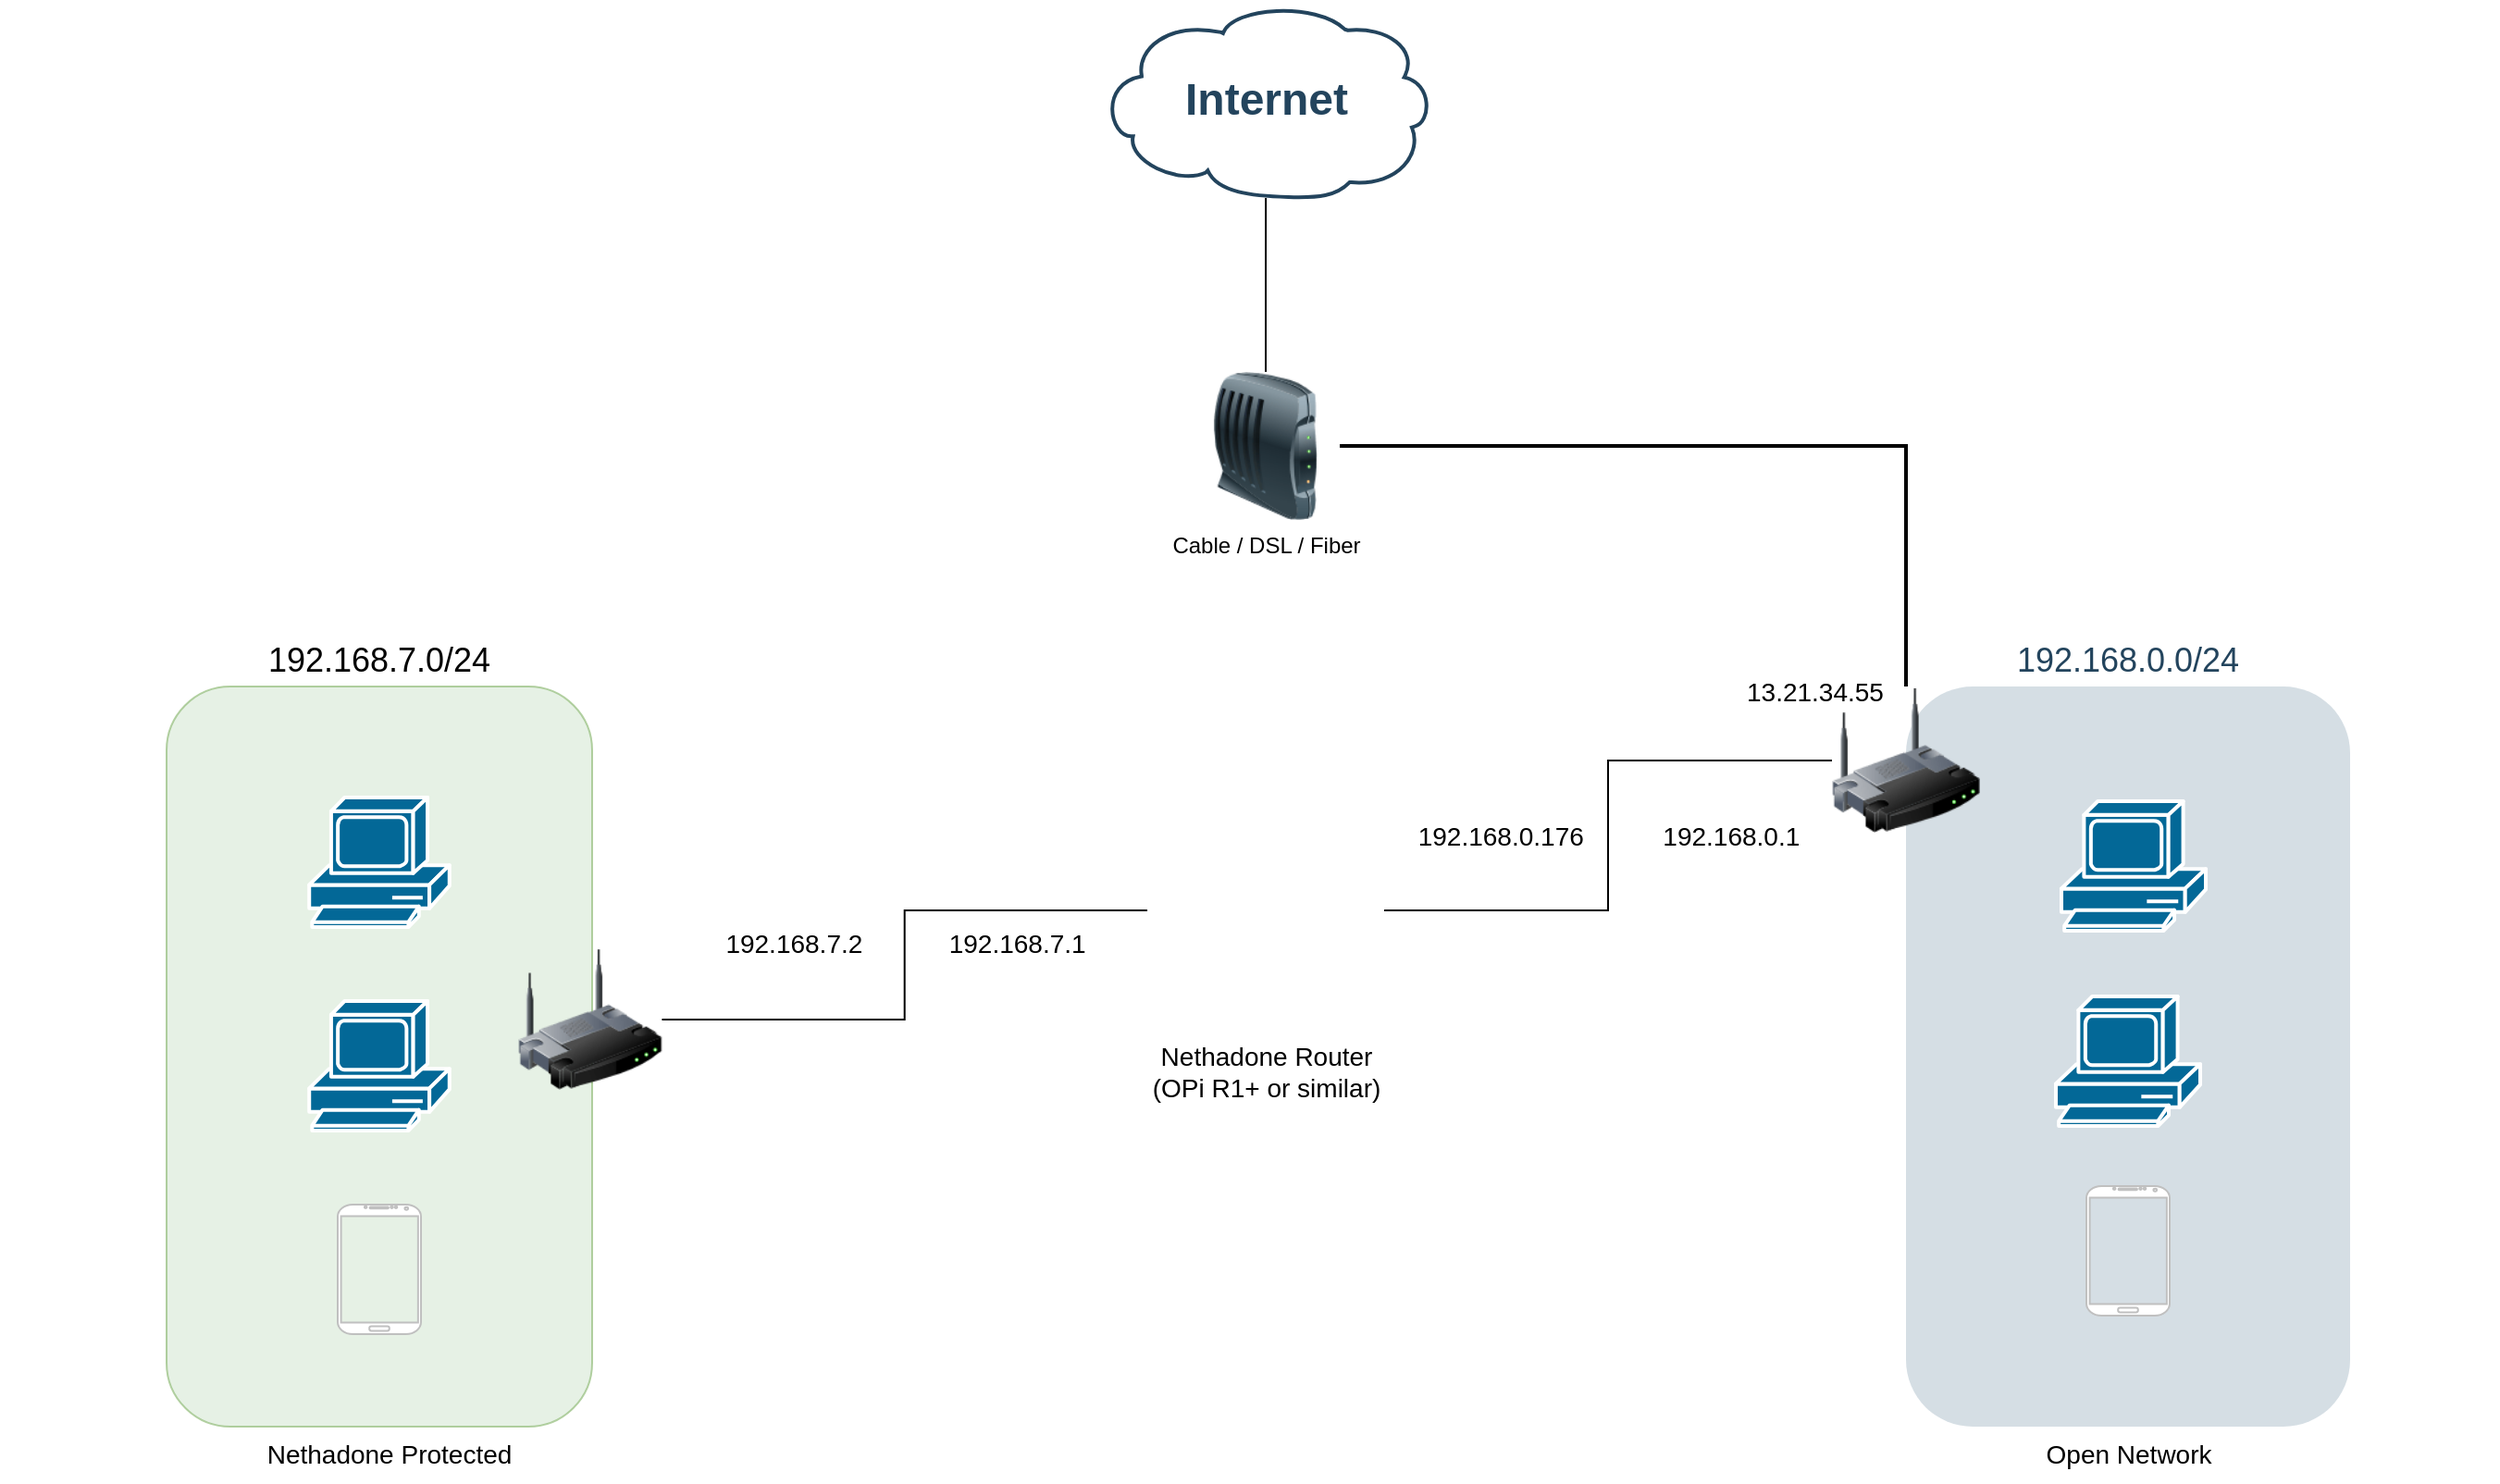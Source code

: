 <mxfile version="24.6.1" type="device">
  <diagram id="6a731a19-8d31-9384-78a2-239565b7b9f0" name="Page-1">
    <mxGraphModel dx="1562" dy="909" grid="1" gridSize="10" guides="1" tooltips="1" connect="1" arrows="1" fold="1" page="1" pageScale="1" pageWidth="827" pageHeight="1169" background="none" math="0" shadow="0">
      <root>
        <mxCell id="0" />
        <mxCell id="1" parent="0" />
        <mxCell id="kAfsiHfk6KGrJ5GCvc58-2258" value="&lt;div style=&quot;font-size: 14px;&quot;&gt;&lt;br style=&quot;font-size: 14px;&quot;&gt;&lt;/div&gt;&lt;div style=&quot;font-size: 14px;&quot;&gt;&lt;br style=&quot;font-size: 14px;&quot;&gt;&lt;/div&gt;&lt;div style=&quot;font-size: 14px;&quot;&gt;&lt;br style=&quot;font-size: 14px;&quot;&gt;&lt;/div&gt;&lt;div style=&quot;font-size: 14px;&quot;&gt;&lt;br style=&quot;font-size: 14px;&quot;&gt;&lt;/div&gt;&lt;div style=&quot;font-size: 14px;&quot;&gt;&lt;br style=&quot;font-size: 14px;&quot;&gt;&lt;/div&gt;&lt;div style=&quot;font-size: 14px;&quot;&gt;&lt;br style=&quot;font-size: 14px;&quot;&gt;&lt;/div&gt;&lt;div style=&quot;font-size: 14px;&quot;&gt;&lt;br&gt;&lt;/div&gt;13.21.34.55" style="edgeStyle=orthogonalEdgeStyle;rounded=0;orthogonalLoop=1;jettySize=auto;html=1;strokeWidth=2;endArrow=none;endFill=0;entryX=0.5;entryY=0;entryDx=0;entryDy=0;labelPosition=right;verticalLabelPosition=bottom;align=left;verticalAlign=top;labelBackgroundColor=none;fontSize=14;" parent="1" source="FAB3joIO5wq1E08m3I34-2163" target="kAfsiHfk6KGrJ5GCvc58-2263" edge="1">
          <mxGeometry relative="1" as="geometry">
            <mxPoint x="738.98" y="255" as="sourcePoint" />
          </mxGeometry>
        </mxCell>
        <mxCell id="kAfsiHfk6KGrJ5GCvc58-2267" value="&lt;div&gt;192.168.7.2&amp;nbsp; &amp;nbsp; &amp;nbsp; &amp;nbsp; &amp;nbsp; &amp;nbsp; 192.168.7.1&lt;br&gt;&lt;/div&gt;" style="edgeStyle=orthogonalEdgeStyle;rounded=0;orthogonalLoop=1;jettySize=auto;html=1;exitX=0;exitY=0.5;exitDx=0;exitDy=0;fontSize=14;labelPosition=center;verticalLabelPosition=top;align=center;verticalAlign=bottom;strokeColor=default;startArrow=none;startFill=0;endArrow=none;endFill=0;labelBackgroundColor=none;" parent="1" source="kAfsiHfk6KGrJ5GCvc58-2265" target="kAfsiHfk6KGrJ5GCvc58-2264" edge="1">
          <mxGeometry relative="1" as="geometry" />
        </mxCell>
        <mxCell id="kAfsiHfk6KGrJ5GCvc58-2265" value="&lt;div style=&quot;font-size: 14px;&quot;&gt;&lt;font style=&quot;font-size: 14px;&quot;&gt;Nethadone Router&lt;/font&gt;&lt;/div&gt;&lt;div style=&quot;font-size: 14px;&quot;&gt;&lt;font style=&quot;font-size: 14px;&quot;&gt;(OPi R1+ or similar)&lt;/font&gt;&lt;/div&gt;" style="shape=image;html=1;verticalAlign=top;verticalLabelPosition=bottom;labelBackgroundColor=none;imageAspect=0;aspect=fixed;image=https://cdn2.iconfinder.com/data/icons/crystalproject/128x128/apps/hardware.png" parent="1" vertex="1">
          <mxGeometry x="650" y="457" width="128" height="128" as="geometry" />
        </mxCell>
        <mxCell id="kAfsiHfk6KGrJ5GCvc58-2266" value="&lt;font style=&quot;font-size: 14px;&quot;&gt;192.168.0.176&amp;nbsp; &amp;nbsp; &amp;nbsp; &amp;nbsp; &amp;nbsp; &amp;nbsp;192.168.0.1&lt;/font&gt;" style="edgeStyle=orthogonalEdgeStyle;rounded=0;orthogonalLoop=1;jettySize=auto;html=1;entryX=0;entryY=0.5;entryDx=0;entryDy=0;exitX=1;exitY=0.5;exitDx=0;exitDy=0;endArrow=none;endFill=0;labelBackgroundColor=none;" parent="1" source="kAfsiHfk6KGrJ5GCvc58-2265" target="kAfsiHfk6KGrJ5GCvc58-2263" edge="1">
          <mxGeometry relative="1" as="geometry" />
        </mxCell>
        <mxCell id="FAB3joIO5wq1E08m3I34-2164" style="edgeStyle=orthogonalEdgeStyle;rounded=0;orthogonalLoop=1;jettySize=auto;html=1;endArrow=none;endFill=0;" edge="1" parent="1" source="FAB3joIO5wq1E08m3I34-2163" target="2109">
          <mxGeometry relative="1" as="geometry" />
        </mxCell>
        <mxCell id="FAB3joIO5wq1E08m3I34-2163" value="Cable / DSL / Fiber" style="image;html=1;image=img/lib/clip_art/networking/Modem_128x128.png;labelBackgroundColor=none;" vertex="1" parent="1">
          <mxGeometry x="674" y="230" width="80" height="80" as="geometry" />
        </mxCell>
        <mxCell id="FAB3joIO5wq1E08m3I34-2165" value="" style="group;labelPosition=center;verticalLabelPosition=top;align=center;verticalAlign=bottom;" vertex="1" connectable="0" parent="1">
          <mxGeometry x="1040" y="400" width="340" height="405" as="geometry" />
        </mxCell>
        <mxCell id="2093" value="&lt;div style=&quot;font-size: 18px;&quot;&gt;192.168.0.0/24&lt;/div&gt;" style="rounded=1;whiteSpace=wrap;html=1;strokeColor=none;fillColor=#BAC8D3;fontSize=18;fontColor=#23445D;align=center;opacity=60;labelPosition=center;verticalLabelPosition=top;verticalAlign=bottom;" parent="FAB3joIO5wq1E08m3I34-2165" vertex="1">
          <mxGeometry x="20" width="240" height="400" as="geometry" />
        </mxCell>
        <mxCell id="kAfsiHfk6KGrJ5GCvc58-2259" value="" style="shape=mxgraph.cisco.computers_and_peripherals.pc;sketch=0;html=1;pointerEvents=1;dashed=0;fillColor=#036897;strokeColor=#ffffff;strokeWidth=2;verticalLabelPosition=bottom;verticalAlign=top;align=center;outlineConnect=0;" parent="FAB3joIO5wq1E08m3I34-2165" vertex="1">
          <mxGeometry x="104" y="62" width="78" height="70" as="geometry" />
        </mxCell>
        <mxCell id="kAfsiHfk6KGrJ5GCvc58-2260" value="" style="shape=mxgraph.cisco.computers_and_peripherals.pc;sketch=0;html=1;pointerEvents=1;dashed=0;fillColor=#036897;strokeColor=#ffffff;strokeWidth=2;verticalLabelPosition=bottom;verticalAlign=top;align=center;outlineConnect=0;" parent="FAB3joIO5wq1E08m3I34-2165" vertex="1">
          <mxGeometry x="101" y="167.5" width="78" height="70" as="geometry" />
        </mxCell>
        <mxCell id="FAB3joIO5wq1E08m3I34-2172" value="" style="verticalLabelPosition=bottom;verticalAlign=top;html=1;shadow=0;dashed=0;strokeWidth=1;shape=mxgraph.android.phone2;strokeColor=#c0c0c0;" vertex="1" parent="FAB3joIO5wq1E08m3I34-2165">
          <mxGeometry x="117.5" y="270" width="45" height="70" as="geometry" />
        </mxCell>
        <mxCell id="kAfsiHfk6KGrJ5GCvc58-2263" value="" style="image;html=1;image=img/lib/clip_art/networking/Wireless_Router_128x128.png" parent="FAB3joIO5wq1E08m3I34-2165" vertex="1">
          <mxGeometry x="-20" width="80" height="80" as="geometry" />
        </mxCell>
        <mxCell id="FAB3joIO5wq1E08m3I34-2166" value="" style="group" vertex="1" connectable="0" parent="1">
          <mxGeometry x="30" y="400" width="340" height="400" as="geometry" />
        </mxCell>
        <mxCell id="2092" value="&lt;div style=&quot;font-size: 18px;&quot;&gt;&lt;span style=&quot;background-color: initial; font-size: 18px;&quot;&gt;192.168.7.0/24&lt;/span&gt;&lt;br style=&quot;font-size: 18px;&quot;&gt;&lt;/div&gt;" style="rounded=1;whiteSpace=wrap;html=1;strokeColor=#82b366;fillColor=#d5e8d4;fontSize=18;align=center;opacity=60;labelPosition=center;verticalLabelPosition=top;verticalAlign=bottom;" parent="FAB3joIO5wq1E08m3I34-2166" vertex="1">
          <mxGeometry x="90" width="230" height="400" as="geometry" />
        </mxCell>
        <mxCell id="kAfsiHfk6KGrJ5GCvc58-2264" value="" style="image;html=1;image=img/lib/clip_art/networking/Wireless_Router_128x128.png" parent="FAB3joIO5wq1E08m3I34-2166" vertex="1">
          <mxGeometry x="280.003" y="140" width="77.714" height="80" as="geometry" />
        </mxCell>
        <mxCell id="kAfsiHfk6KGrJ5GCvc58-2268" value="" style="shape=mxgraph.cisco.computers_and_peripherals.pc;sketch=0;html=1;pointerEvents=1;dashed=0;fillColor=#036897;strokeColor=#ffffff;strokeWidth=2;verticalLabelPosition=bottom;verticalAlign=top;align=center;outlineConnect=0;" parent="FAB3joIO5wq1E08m3I34-2166" vertex="1">
          <mxGeometry x="167.113" y="60" width="75.771" height="70" as="geometry" />
        </mxCell>
        <mxCell id="kAfsiHfk6KGrJ5GCvc58-2269" value="" style="shape=mxgraph.cisco.computers_and_peripherals.pc;sketch=0;html=1;pointerEvents=1;dashed=0;fillColor=#036897;strokeColor=#ffffff;strokeWidth=2;verticalLabelPosition=bottom;verticalAlign=top;align=center;outlineConnect=0;" parent="FAB3joIO5wq1E08m3I34-2166" vertex="1">
          <mxGeometry x="167.116" y="170" width="75.771" height="70" as="geometry" />
        </mxCell>
        <mxCell id="FAB3joIO5wq1E08m3I34-2170" value="" style="verticalLabelPosition=bottom;verticalAlign=top;html=1;shadow=0;dashed=0;strokeWidth=1;shape=mxgraph.android.phone2;strokeColor=#c0c0c0;" vertex="1" parent="FAB3joIO5wq1E08m3I34-2166">
          <mxGeometry x="182.5" y="280" width="45" height="70" as="geometry" />
        </mxCell>
        <mxCell id="FAB3joIO5wq1E08m3I34-2168" value="Nethadone Protected" style="text;html=1;align=center;verticalAlign=middle;resizable=0;points=[];autosize=1;strokeColor=none;fillColor=none;fontSize=14;" vertex="1" parent="1">
          <mxGeometry x="160.001" y="800" width="160" height="30" as="geometry" />
        </mxCell>
        <mxCell id="2109" value="Internet" style="shape=mxgraph.cisco.storage.cloud;html=1;dashed=0;strokeColor=#23445D;fillColor=#ffffff;strokeWidth=2;fontFamily=Helvetica;fontSize=24;fontColor=#23445D;align=center;fontStyle=1" parent="1" vertex="1">
          <mxGeometry x="623.66" y="30" width="180.686" height="106" as="geometry" />
        </mxCell>
        <mxCell id="FAB3joIO5wq1E08m3I34-2167" value="Open Network" style="text;html=1;align=center;verticalAlign=middle;resizable=0;points=[];autosize=1;strokeColor=none;fillColor=none;fontSize=14;" vertex="1" parent="1">
          <mxGeometry x="1125" y="800" width="110" height="30" as="geometry" />
        </mxCell>
      </root>
    </mxGraphModel>
  </diagram>
</mxfile>

